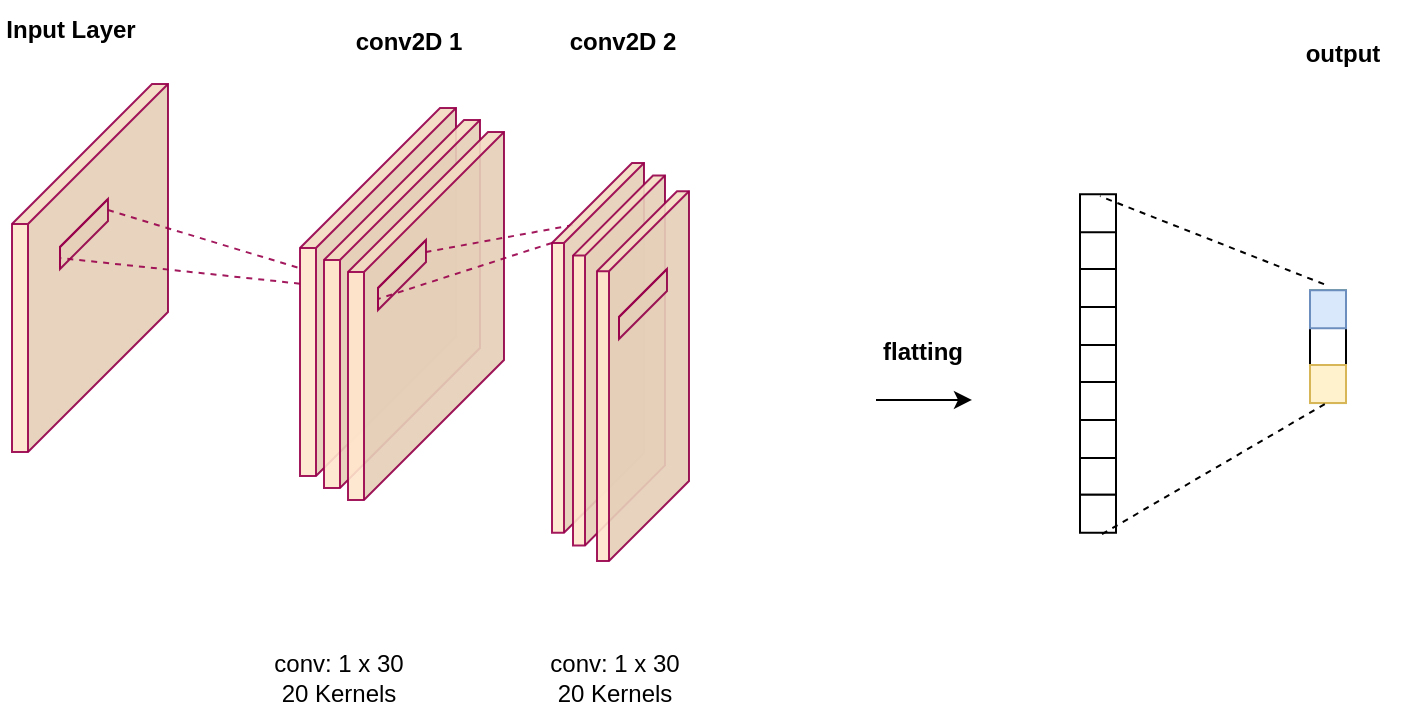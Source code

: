 <mxfile version="16.6.4" type="github">
  <diagram id="QJjx0-fPxzvcmYibJWj1" name="Page-1">
    <mxGraphModel dx="1563" dy="676" grid="1" gridSize="6" guides="1" tooltips="1" connect="1" arrows="1" fold="1" page="0" pageScale="1" pageWidth="1169" pageHeight="827" math="0" shadow="0">
      <root>
        <mxCell id="0" />
        <mxCell id="1" parent="0" />
        <mxCell id="4f-DMQIj-ya-iA7LCkDa-31" value="&lt;b&gt;conv2D 1&lt;br&gt;&lt;/b&gt;" style="text;html=1;strokeColor=none;fillColor=none;align=center;verticalAlign=middle;whiteSpace=wrap;rounded=0;" parent="1" vertex="1">
          <mxGeometry x="-47" y="78" width="71" height="30" as="geometry" />
        </mxCell>
        <mxCell id="4f-DMQIj-ya-iA7LCkDa-38" value="&lt;div&gt;conv: 1 x 30&lt;/div&gt;&lt;div&gt;20 Kernels&lt;br&gt;&lt;/div&gt;" style="text;html=1;strokeColor=none;fillColor=none;align=center;verticalAlign=middle;whiteSpace=wrap;rounded=0;" parent="1" vertex="1">
          <mxGeometry x="-96" y="396" width="99" height="30" as="geometry" />
        </mxCell>
        <mxCell id="VNNIAKbgCR-motXrMLgF-2" value="" style="shape=cube;whiteSpace=wrap;html=1;boundedLbl=1;backgroundOutline=1;darkOpacity=0.05;darkOpacity2=0.1;size=70;direction=east;flipH=1;fillColor=#ffe6cc;strokeColor=#99004D;opacity=90;" vertex="1" parent="1">
          <mxGeometry x="-66" y="126" width="78" height="184" as="geometry" />
        </mxCell>
        <mxCell id="VNNIAKbgCR-motXrMLgF-8" value="" style="shape=cube;whiteSpace=wrap;html=1;boundedLbl=1;backgroundOutline=1;darkOpacity=0.05;darkOpacity2=0.1;size=70;direction=east;flipH=1;fillColor=#ffe6cc;strokeColor=#99004D;opacity=90;" vertex="1" parent="1">
          <mxGeometry x="-54" y="132" width="78" height="184" as="geometry" />
        </mxCell>
        <mxCell id="VNNIAKbgCR-motXrMLgF-9" value="" style="shape=cube;whiteSpace=wrap;html=1;boundedLbl=1;backgroundOutline=1;darkOpacity=0.05;darkOpacity2=0.1;size=70;direction=east;flipH=1;fillColor=#ffe6cc;strokeColor=#99004D;opacity=90;" vertex="1" parent="1">
          <mxGeometry x="-42" y="138" width="78" height="184" as="geometry" />
        </mxCell>
        <mxCell id="VNNIAKbgCR-motXrMLgF-14" value="" style="shape=cube;whiteSpace=wrap;html=1;boundedLbl=1;backgroundOutline=1;darkOpacity=0.05;darkOpacity2=0.1;size=70;direction=east;flipH=1;fillColor=#ffe6cc;strokeColor=#99004D;opacity=90;" vertex="1" parent="1">
          <mxGeometry x="-27" y="192" width="24" height="35" as="geometry" />
        </mxCell>
        <mxCell id="VNNIAKbgCR-motXrMLgF-17" value="" style="endArrow=none;dashed=1;html=1;rounded=0;entryX=0;entryY=0;entryDx=24;entryDy=29.5;entryPerimeter=0;exitX=0;exitY=0;exitDx=46;exitDy=40;exitPerimeter=0;opacity=90;strokeColor=#99004D;" edge="1" parent="1" source="VNNIAKbgCR-motXrMLgF-19" target="VNNIAKbgCR-motXrMLgF-14">
          <mxGeometry width="50" height="50" relative="1" as="geometry">
            <mxPoint x="24" y="368" as="sourcePoint" />
            <mxPoint x="74" y="318" as="targetPoint" />
          </mxGeometry>
        </mxCell>
        <mxCell id="VNNIAKbgCR-motXrMLgF-18" value="" style="endArrow=none;dashed=1;html=1;rounded=0;entryX=0;entryY=0;entryDx=0;entryDy=6;entryPerimeter=0;exitX=0.772;exitY=0.168;exitDx=0;exitDy=0;exitPerimeter=0;opacity=90;strokeColor=#99004D;" edge="1" parent="1" source="VNNIAKbgCR-motXrMLgF-19" target="VNNIAKbgCR-motXrMLgF-14">
          <mxGeometry width="50" height="50" relative="1" as="geometry">
            <mxPoint x="48" y="332" as="sourcePoint" />
            <mxPoint x="98" y="282" as="targetPoint" />
          </mxGeometry>
        </mxCell>
        <mxCell id="VNNIAKbgCR-motXrMLgF-19" value="" style="shape=cube;whiteSpace=wrap;html=1;boundedLbl=1;backgroundOutline=1;darkOpacity=0.05;darkOpacity2=0.1;size=40;direction=east;flipH=1;fillColor=#ffe6cc;strokeColor=#99004D;opacity=90;" vertex="1" parent="1">
          <mxGeometry x="60" y="153.47" width="46" height="184.94" as="geometry" />
        </mxCell>
        <mxCell id="VNNIAKbgCR-motXrMLgF-86" value="" style="shape=cube;whiteSpace=wrap;html=1;boundedLbl=1;backgroundOutline=1;darkOpacity=0.05;darkOpacity2=0.1;size=40;direction=east;flipH=1;fillColor=#ffe6cc;strokeColor=#99004D;opacity=90;" vertex="1" parent="1">
          <mxGeometry x="70.5" y="159.78" width="46" height="184.94" as="geometry" />
        </mxCell>
        <mxCell id="VNNIAKbgCR-motXrMLgF-87" value="" style="shape=cube;whiteSpace=wrap;html=1;boundedLbl=1;backgroundOutline=1;darkOpacity=0.05;darkOpacity2=0.1;size=40;direction=east;flipH=1;fillColor=#ffe6cc;strokeColor=#99004D;opacity=90;" vertex="1" parent="1">
          <mxGeometry x="82.5" y="167.59" width="46" height="184.94" as="geometry" />
        </mxCell>
        <mxCell id="VNNIAKbgCR-motXrMLgF-91" value="" style="shape=cube;whiteSpace=wrap;html=1;boundedLbl=1;backgroundOutline=1;darkOpacity=0.05;darkOpacity2=0.1;size=70;direction=east;flipH=1;fillColor=#ffe6cc;strokeColor=#99004D;opacity=90;" vertex="1" parent="1">
          <mxGeometry x="93.5" y="206.5" width="24" height="35" as="geometry" />
        </mxCell>
        <mxCell id="VNNIAKbgCR-motXrMLgF-95" value="&lt;b&gt;conv2D 2&lt;br&gt;&lt;/b&gt;" style="text;html=1;strokeColor=none;fillColor=none;align=center;verticalAlign=middle;whiteSpace=wrap;rounded=0;" vertex="1" parent="1">
          <mxGeometry x="60" y="78" width="71" height="30" as="geometry" />
        </mxCell>
        <mxCell id="VNNIAKbgCR-motXrMLgF-96" value="&lt;div&gt;conv: 1 x 30&lt;/div&gt;&lt;div&gt;20 Kernels&lt;br&gt;&lt;/div&gt;" style="text;html=1;strokeColor=none;fillColor=none;align=center;verticalAlign=middle;whiteSpace=wrap;rounded=0;" vertex="1" parent="1">
          <mxGeometry x="42" y="396" width="99" height="30" as="geometry" />
        </mxCell>
        <mxCell id="VNNIAKbgCR-motXrMLgF-97" value="" style="group;" vertex="1" connectable="0" parent="1">
          <mxGeometry x="324" y="169.09" width="133" height="169.32" as="geometry" />
        </mxCell>
        <mxCell id="VNNIAKbgCR-motXrMLgF-73" value="" style="group;fillColor=#d5e8d4;strokeColor=#82b366;" vertex="1" connectable="0" parent="VNNIAKbgCR-motXrMLgF-97">
          <mxGeometry x="115" y="48" width="18" height="56.44" as="geometry" />
        </mxCell>
        <mxCell id="VNNIAKbgCR-motXrMLgF-74" value="" style="verticalLabelPosition=bottom;verticalAlign=top;html=1;shape=mxgraph.basic.rect;fillColor2=none;strokeWidth=1;size=20;indent=0;gradientColor=none;" vertex="1" parent="VNNIAKbgCR-motXrMLgF-73">
          <mxGeometry y="18.44" width="18" height="19" as="geometry" />
        </mxCell>
        <mxCell id="VNNIAKbgCR-motXrMLgF-75" value="" style="verticalLabelPosition=bottom;verticalAlign=top;html=1;shape=mxgraph.basic.rect;fillColor2=none;strokeWidth=1;size=20;indent=0;fillColor=#dae8fc;strokeColor=#6c8ebf;" vertex="1" parent="VNNIAKbgCR-motXrMLgF-73">
          <mxGeometry width="18" height="19" as="geometry" />
        </mxCell>
        <mxCell id="VNNIAKbgCR-motXrMLgF-76" value="" style="verticalLabelPosition=bottom;verticalAlign=top;html=1;shape=mxgraph.basic.rect;fillColor2=none;strokeWidth=1;size=2;indent=0;fillColor=#fff2cc;strokeColor=#d6b656;" vertex="1" parent="VNNIAKbgCR-motXrMLgF-73">
          <mxGeometry y="37.44" width="18" height="19" as="geometry" />
        </mxCell>
        <mxCell id="VNNIAKbgCR-motXrMLgF-85" value="" style="group" vertex="1" connectable="0" parent="VNNIAKbgCR-motXrMLgF-97">
          <mxGeometry width="18" height="169.32" as="geometry" />
        </mxCell>
        <mxCell id="VNNIAKbgCR-motXrMLgF-72" value="" style="group" vertex="1" connectable="0" parent="VNNIAKbgCR-motXrMLgF-85">
          <mxGeometry y="56.44" width="18" height="56.44" as="geometry" />
        </mxCell>
        <mxCell id="VNNIAKbgCR-motXrMLgF-61" value="" style="verticalLabelPosition=bottom;verticalAlign=top;html=1;shape=mxgraph.basic.rect;fillColor2=none;strokeWidth=1;size=20;indent=0;gradientColor=none;" vertex="1" parent="VNNIAKbgCR-motXrMLgF-72">
          <mxGeometry y="18.44" width="18" height="19" as="geometry" />
        </mxCell>
        <mxCell id="VNNIAKbgCR-motXrMLgF-62" value="" style="verticalLabelPosition=bottom;verticalAlign=top;html=1;shape=mxgraph.basic.rect;fillColor2=none;strokeWidth=1;size=20;indent=0;gradientColor=none;" vertex="1" parent="VNNIAKbgCR-motXrMLgF-72">
          <mxGeometry width="18" height="19" as="geometry" />
        </mxCell>
        <mxCell id="VNNIAKbgCR-motXrMLgF-63" value="" style="verticalLabelPosition=bottom;verticalAlign=top;html=1;shape=mxgraph.basic.rect;fillColor2=none;strokeWidth=1;size=2;indent=0;gradientColor=none;" vertex="1" parent="VNNIAKbgCR-motXrMLgF-72">
          <mxGeometry y="37.44" width="18" height="19" as="geometry" />
        </mxCell>
        <mxCell id="VNNIAKbgCR-motXrMLgF-77" value="" style="group" vertex="1" connectable="0" parent="VNNIAKbgCR-motXrMLgF-85">
          <mxGeometry y="112.88" width="18" height="56.44" as="geometry" />
        </mxCell>
        <mxCell id="VNNIAKbgCR-motXrMLgF-78" value="" style="verticalLabelPosition=bottom;verticalAlign=top;html=1;shape=mxgraph.basic.rect;fillColor2=none;strokeWidth=1;size=20;indent=0;gradientColor=none;" vertex="1" parent="VNNIAKbgCR-motXrMLgF-77">
          <mxGeometry y="18.44" width="18" height="19" as="geometry" />
        </mxCell>
        <mxCell id="VNNIAKbgCR-motXrMLgF-79" value="" style="verticalLabelPosition=bottom;verticalAlign=top;html=1;shape=mxgraph.basic.rect;fillColor2=none;strokeWidth=1;size=20;indent=0;gradientColor=none;" vertex="1" parent="VNNIAKbgCR-motXrMLgF-77">
          <mxGeometry width="18" height="19" as="geometry" />
        </mxCell>
        <mxCell id="VNNIAKbgCR-motXrMLgF-80" value="" style="verticalLabelPosition=bottom;verticalAlign=top;html=1;shape=mxgraph.basic.rect;fillColor2=none;strokeWidth=1;size=2;indent=0;gradientColor=none;" vertex="1" parent="VNNIAKbgCR-motXrMLgF-77">
          <mxGeometry y="37.44" width="18" height="19" as="geometry" />
        </mxCell>
        <mxCell id="VNNIAKbgCR-motXrMLgF-81" value="" style="group" vertex="1" connectable="0" parent="VNNIAKbgCR-motXrMLgF-85">
          <mxGeometry width="18" height="56.44" as="geometry" />
        </mxCell>
        <mxCell id="VNNIAKbgCR-motXrMLgF-82" value="" style="verticalLabelPosition=bottom;verticalAlign=top;html=1;shape=mxgraph.basic.rect;fillColor2=none;strokeWidth=1;size=20;indent=0;gradientColor=none;" vertex="1" parent="VNNIAKbgCR-motXrMLgF-81">
          <mxGeometry y="18.44" width="18" height="19" as="geometry" />
        </mxCell>
        <mxCell id="VNNIAKbgCR-motXrMLgF-83" value="" style="verticalLabelPosition=bottom;verticalAlign=top;html=1;shape=mxgraph.basic.rect;fillColor2=none;strokeWidth=1;size=20;indent=0;gradientColor=none;" vertex="1" parent="VNNIAKbgCR-motXrMLgF-81">
          <mxGeometry width="18" height="19" as="geometry" />
        </mxCell>
        <mxCell id="VNNIAKbgCR-motXrMLgF-84" value="" style="verticalLabelPosition=bottom;verticalAlign=top;html=1;shape=mxgraph.basic.rect;fillColor2=none;strokeWidth=1;size=2;indent=0;gradientColor=none;" vertex="1" parent="VNNIAKbgCR-motXrMLgF-81">
          <mxGeometry y="37.44" width="18" height="19" as="geometry" />
        </mxCell>
        <mxCell id="VNNIAKbgCR-motXrMLgF-93" value="" style="endArrow=none;dashed=1;html=1;rounded=0;jumpSize=1;entryX=0.556;entryY=0.053;entryDx=0;entryDy=0;entryPerimeter=0;exitX=0.389;exitY=-0.158;exitDx=0;exitDy=0;exitPerimeter=0;" edge="1" parent="VNNIAKbgCR-motXrMLgF-97" source="VNNIAKbgCR-motXrMLgF-75" target="VNNIAKbgCR-motXrMLgF-83">
          <mxGeometry width="50" height="50" relative="1" as="geometry">
            <mxPoint x="-17" y="128" as="sourcePoint" />
            <mxPoint x="33" y="78" as="targetPoint" />
          </mxGeometry>
        </mxCell>
        <mxCell id="VNNIAKbgCR-motXrMLgF-94" value="" style="endArrow=none;dashed=1;html=1;rounded=0;jumpSize=1;exitX=0.611;exitY=1.036;exitDx=0;exitDy=0;exitPerimeter=0;entryX=0.5;entryY=0.977;entryDx=0;entryDy=0;entryPerimeter=0;" edge="1" parent="VNNIAKbgCR-motXrMLgF-97" source="VNNIAKbgCR-motXrMLgF-80" target="VNNIAKbgCR-motXrMLgF-76">
          <mxGeometry width="50" height="50" relative="1" as="geometry">
            <mxPoint x="61" y="200" as="sourcePoint" />
            <mxPoint x="111" y="150" as="targetPoint" />
          </mxGeometry>
        </mxCell>
        <mxCell id="VNNIAKbgCR-motXrMLgF-100" value="" style="group" vertex="1" connectable="0" parent="1">
          <mxGeometry x="210" y="232.53" width="71" height="39.44" as="geometry" />
        </mxCell>
        <mxCell id="VNNIAKbgCR-motXrMLgF-98" value="&lt;b&gt;flatting&lt;br&gt;&lt;/b&gt;" style="text;html=1;strokeColor=none;fillColor=none;align=center;verticalAlign=middle;whiteSpace=wrap;rounded=0;" vertex="1" parent="VNNIAKbgCR-motXrMLgF-100">
          <mxGeometry width="71" height="30" as="geometry" />
        </mxCell>
        <mxCell id="VNNIAKbgCR-motXrMLgF-99" value="" style="endArrow=classic;html=1;rounded=0;jumpSize=1;" edge="1" parent="VNNIAKbgCR-motXrMLgF-100">
          <mxGeometry width="50" height="50" relative="1" as="geometry">
            <mxPoint x="12" y="39.44" as="sourcePoint" />
            <mxPoint x="60" y="39.44" as="targetPoint" />
          </mxGeometry>
        </mxCell>
        <mxCell id="VNNIAKbgCR-motXrMLgF-105" value="&lt;b&gt;output&lt;br&gt;&lt;/b&gt;" style="text;html=1;strokeColor=none;fillColor=none;align=center;verticalAlign=middle;whiteSpace=wrap;rounded=0;" vertex="1" parent="1">
          <mxGeometry x="420" y="84" width="71" height="30" as="geometry" />
        </mxCell>
        <mxCell id="VNNIAKbgCR-motXrMLgF-106" value="" style="shape=cube;whiteSpace=wrap;html=1;boundedLbl=1;backgroundOutline=1;darkOpacity=0.05;darkOpacity2=0.1;size=70;direction=east;flipH=1;fillColor=#ffe6cc;strokeColor=#99004D;opacity=90;" vertex="1" parent="1">
          <mxGeometry x="-210" y="114" width="78" height="184" as="geometry" />
        </mxCell>
        <mxCell id="VNNIAKbgCR-motXrMLgF-107" value="" style="shape=cube;whiteSpace=wrap;html=1;boundedLbl=1;backgroundOutline=1;darkOpacity=0.05;darkOpacity2=0.1;size=70;direction=east;flipH=1;fillColor=#ffe6cc;strokeColor=#99004D;opacity=90;" vertex="1" parent="1">
          <mxGeometry x="-186" y="171.5" width="24" height="35" as="geometry" />
        </mxCell>
        <mxCell id="VNNIAKbgCR-motXrMLgF-108" value="" style="endArrow=none;dashed=1;html=1;rounded=0;entryX=0;entryY=0;entryDx=24;entryDy=29.5;entryPerimeter=0;opacity=90;strokeColor=#99004D;" edge="1" parent="1" target="VNNIAKbgCR-motXrMLgF-107" source="VNNIAKbgCR-motXrMLgF-2">
          <mxGeometry width="50" height="50" relative="1" as="geometry">
            <mxPoint x="-99" y="172.97" as="sourcePoint" />
            <mxPoint x="-85" y="297.5" as="targetPoint" />
          </mxGeometry>
        </mxCell>
        <mxCell id="VNNIAKbgCR-motXrMLgF-109" value="" style="endArrow=none;dashed=1;html=1;rounded=0;strokeColor=#99004D;opacity=90;jumpSize=1;exitX=0;exitY=0;exitDx=0;exitDy=5.5;exitPerimeter=0;" edge="1" parent="1" source="VNNIAKbgCR-motXrMLgF-107" target="VNNIAKbgCR-motXrMLgF-2">
          <mxGeometry width="50" height="50" relative="1" as="geometry">
            <mxPoint x="-300" y="428" as="sourcePoint" />
            <mxPoint x="-250" y="378" as="targetPoint" />
          </mxGeometry>
        </mxCell>
        <mxCell id="VNNIAKbgCR-motXrMLgF-110" value="&lt;b&gt;Input Layer&lt;br&gt;&lt;/b&gt;" style="text;html=1;strokeColor=none;fillColor=none;align=center;verticalAlign=middle;whiteSpace=wrap;rounded=0;" vertex="1" parent="1">
          <mxGeometry x="-216" y="72" width="71" height="30" as="geometry" />
        </mxCell>
      </root>
    </mxGraphModel>
  </diagram>
</mxfile>
